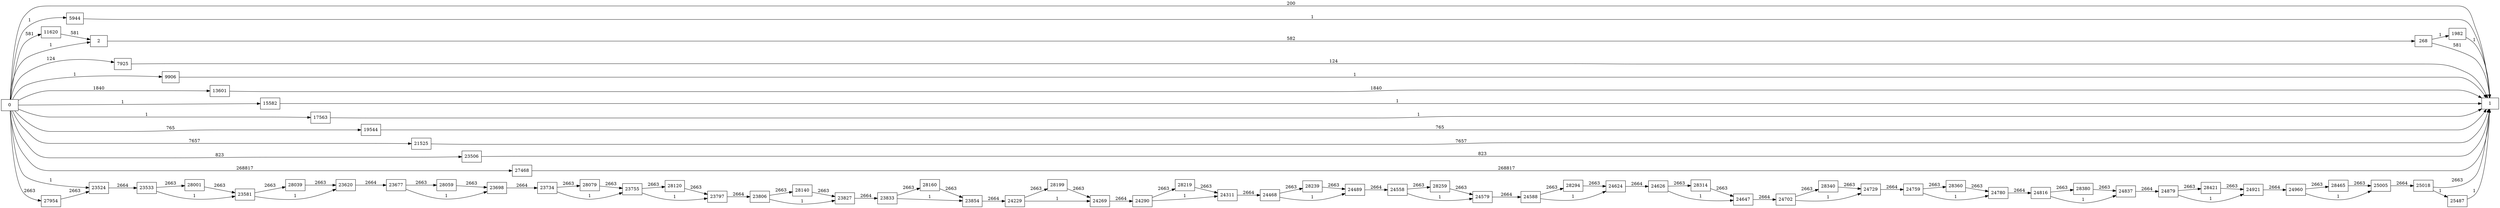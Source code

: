 digraph {
	graph [rankdir=LR]
	node [shape=rectangle]
	2 -> 268 [label=582]
	268 -> 1 [label=581]
	268 -> 1982 [label=1]
	1982 -> 1 [label=1]
	5944 -> 1 [label=1]
	7925 -> 1 [label=124]
	9906 -> 1 [label=1]
	11620 -> 2 [label=581]
	13601 -> 1 [label=1840]
	15582 -> 1 [label=1]
	17563 -> 1 [label=1]
	19544 -> 1 [label=765]
	21525 -> 1 [label=7657]
	23506 -> 1 [label=823]
	23524 -> 23533 [label=2664]
	23533 -> 23581 [label=1]
	23533 -> 28001 [label=2663]
	23581 -> 23620 [label=1]
	23581 -> 28039 [label=2663]
	23620 -> 23677 [label=2664]
	23677 -> 23698 [label=1]
	23677 -> 28059 [label=2663]
	23698 -> 23734 [label=2664]
	23734 -> 23755 [label=1]
	23734 -> 28079 [label=2663]
	23755 -> 23797 [label=1]
	23755 -> 28120 [label=2663]
	23797 -> 23806 [label=2664]
	23806 -> 23827 [label=1]
	23806 -> 28140 [label=2663]
	23827 -> 23833 [label=2664]
	23833 -> 23854 [label=1]
	23833 -> 28160 [label=2663]
	23854 -> 24229 [label=2664]
	24229 -> 24269 [label=1]
	24229 -> 28199 [label=2663]
	24269 -> 24290 [label=2664]
	24290 -> 24311 [label=1]
	24290 -> 28219 [label=2663]
	24311 -> 24468 [label=2664]
	24468 -> 24489 [label=1]
	24468 -> 28239 [label=2663]
	24489 -> 24558 [label=2664]
	24558 -> 24579 [label=1]
	24558 -> 28259 [label=2663]
	24579 -> 24588 [label=2664]
	24588 -> 24624 [label=1]
	24588 -> 28294 [label=2663]
	24624 -> 24626 [label=2664]
	24626 -> 24647 [label=1]
	24626 -> 28314 [label=2663]
	24647 -> 24702 [label=2664]
	24702 -> 24729 [label=1]
	24702 -> 28340 [label=2663]
	24729 -> 24759 [label=2664]
	24759 -> 24780 [label=1]
	24759 -> 28360 [label=2663]
	24780 -> 24816 [label=2664]
	24816 -> 24837 [label=1]
	24816 -> 28380 [label=2663]
	24837 -> 24879 [label=2664]
	24879 -> 24921 [label=1]
	24879 -> 28421 [label=2663]
	24921 -> 24960 [label=2664]
	24960 -> 25005 [label=1]
	24960 -> 28465 [label=2663]
	25005 -> 25018 [label=2664]
	25018 -> 1 [label=2663]
	25018 -> 25487 [label=1]
	25487 -> 1 [label=1]
	27468 -> 1 [label=268817]
	27954 -> 23524 [label=2663]
	28001 -> 23581 [label=2663]
	28039 -> 23620 [label=2663]
	28059 -> 23698 [label=2663]
	28079 -> 23755 [label=2663]
	28120 -> 23797 [label=2663]
	28140 -> 23827 [label=2663]
	28160 -> 23854 [label=2663]
	28199 -> 24269 [label=2663]
	28219 -> 24311 [label=2663]
	28239 -> 24489 [label=2663]
	28259 -> 24579 [label=2663]
	28294 -> 24624 [label=2663]
	28314 -> 24647 [label=2663]
	28340 -> 24729 [label=2663]
	28360 -> 24780 [label=2663]
	28380 -> 24837 [label=2663]
	28421 -> 24921 [label=2663]
	28465 -> 25005 [label=2663]
	0 -> 2 [label=1]
	0 -> 1 [label=200]
	0 -> 5944 [label=1]
	0 -> 7925 [label=124]
	0 -> 9906 [label=1]
	0 -> 11620 [label=581]
	0 -> 13601 [label=1840]
	0 -> 15582 [label=1]
	0 -> 17563 [label=1]
	0 -> 19544 [label=765]
	0 -> 21525 [label=7657]
	0 -> 23506 [label=823]
	0 -> 23524 [label=1]
	0 -> 27468 [label=268817]
	0 -> 27954 [label=2663]
}
